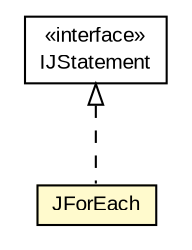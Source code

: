 #!/usr/local/bin/dot
#
# Class diagram 
# Generated by UMLGraph version 5.1 (http://www.umlgraph.org/)
#

digraph G {
	edge [fontname="arial",fontsize=10,labelfontname="arial",labelfontsize=10];
	node [fontname="arial",fontsize=10,shape=plaintext];
	nodesep=0.25;
	ranksep=0.5;
	// com.helger.jcodemodel.JForEach
	c4842 [label=<<table title="com.helger.jcodemodel.JForEach" border="0" cellborder="1" cellspacing="0" cellpadding="2" port="p" bgcolor="lemonChiffon" href="./JForEach.html">
		<tr><td><table border="0" cellspacing="0" cellpadding="1">
<tr><td align="center" balign="center"> JForEach </td></tr>
		</table></td></tr>
		</table>>, fontname="arial", fontcolor="black", fontsize=10.0];
	// com.helger.jcodemodel.IJStatement
	c4878 [label=<<table title="com.helger.jcodemodel.IJStatement" border="0" cellborder="1" cellspacing="0" cellpadding="2" port="p" href="./IJStatement.html">
		<tr><td><table border="0" cellspacing="0" cellpadding="1">
<tr><td align="center" balign="center"> &#171;interface&#187; </td></tr>
<tr><td align="center" balign="center"> IJStatement </td></tr>
		</table></td></tr>
		</table>>, fontname="arial", fontcolor="black", fontsize=10.0];
	//com.helger.jcodemodel.JForEach implements com.helger.jcodemodel.IJStatement
	c4878:p -> c4842:p [dir=back,arrowtail=empty,style=dashed];
}

